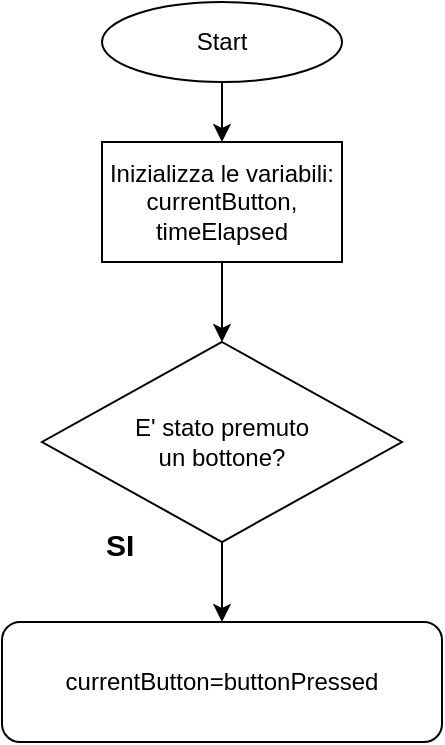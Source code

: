 <mxfile version="11.2.5" type="github" pages="1"><diagram id="2RXQQcTh7EL_pNrHVh2_" name="Pagina-1"><mxGraphModel dx="1422" dy="765" grid="1" gridSize="10" guides="1" tooltips="1" connect="1" arrows="1" fold="1" page="1" pageScale="1" pageWidth="827" pageHeight="1169" math="0" shadow="0"><root><mxCell id="0"/><mxCell id="1" parent="0"/><mxCell id="1xJKpEUQjVHoZPZM4U_K-9" style="edgeStyle=orthogonalEdgeStyle;rounded=0;orthogonalLoop=1;jettySize=auto;html=1;entryX=0.5;entryY=0;entryDx=0;entryDy=0;" edge="1" parent="1" source="1xJKpEUQjVHoZPZM4U_K-1" target="1xJKpEUQjVHoZPZM4U_K-8"><mxGeometry relative="1" as="geometry"/></mxCell><mxCell id="1xJKpEUQjVHoZPZM4U_K-1" value="Start" style="ellipse;whiteSpace=wrap;html=1;" vertex="1" parent="1"><mxGeometry x="353" y="20" width="120" height="40" as="geometry"/></mxCell><mxCell id="1xJKpEUQjVHoZPZM4U_K-11" style="edgeStyle=orthogonalEdgeStyle;rounded=0;orthogonalLoop=1;jettySize=auto;html=1;exitX=0.5;exitY=1;exitDx=0;exitDy=0;entryX=0.5;entryY=0;entryDx=0;entryDy=0;" edge="1" parent="1" source="1xJKpEUQjVHoZPZM4U_K-2" target="1xJKpEUQjVHoZPZM4U_K-7"><mxGeometry relative="1" as="geometry"/></mxCell><mxCell id="1xJKpEUQjVHoZPZM4U_K-2" value="&lt;div&gt;E' stato premuto&lt;/div&gt;&lt;div&gt; un bottone?&lt;/div&gt;" style="rhombus;whiteSpace=wrap;html=1;" vertex="1" parent="1"><mxGeometry x="323" y="190" width="180" height="100" as="geometry"/></mxCell><mxCell id="1xJKpEUQjVHoZPZM4U_K-5" value="&lt;b&gt;&lt;font style=&quot;font-size: 15px&quot;&gt;SI&lt;/font&gt;&lt;/b&gt;" style="text;html=1;resizable=0;points=[];autosize=1;align=left;verticalAlign=top;spacingTop=-4;strokeWidth=3;" vertex="1" parent="1"><mxGeometry x="353" y="280" width="30" height="20" as="geometry"/></mxCell><mxCell id="1xJKpEUQjVHoZPZM4U_K-7" value="currentButton=buttonPressed" style="rounded=1;whiteSpace=wrap;html=1;" vertex="1" parent="1"><mxGeometry x="303" y="330" width="220" height="60" as="geometry"/></mxCell><mxCell id="1xJKpEUQjVHoZPZM4U_K-10" style="edgeStyle=orthogonalEdgeStyle;rounded=0;orthogonalLoop=1;jettySize=auto;html=1;exitX=0.5;exitY=1;exitDx=0;exitDy=0;entryX=0.5;entryY=0;entryDx=0;entryDy=0;" edge="1" parent="1" source="1xJKpEUQjVHoZPZM4U_K-8" target="1xJKpEUQjVHoZPZM4U_K-2"><mxGeometry relative="1" as="geometry"/></mxCell><mxCell id="1xJKpEUQjVHoZPZM4U_K-8" value="&lt;div&gt;Inizializza le variabili:&lt;/div&gt;&lt;div&gt;currentButton,&lt;/div&gt;&lt;div&gt;timeElapsed&lt;br&gt;&lt;/div&gt;" style="rounded=0;whiteSpace=wrap;html=1;" vertex="1" parent="1"><mxGeometry x="353" y="90" width="120" height="60" as="geometry"/></mxCell></root></mxGraphModel></diagram></mxfile>